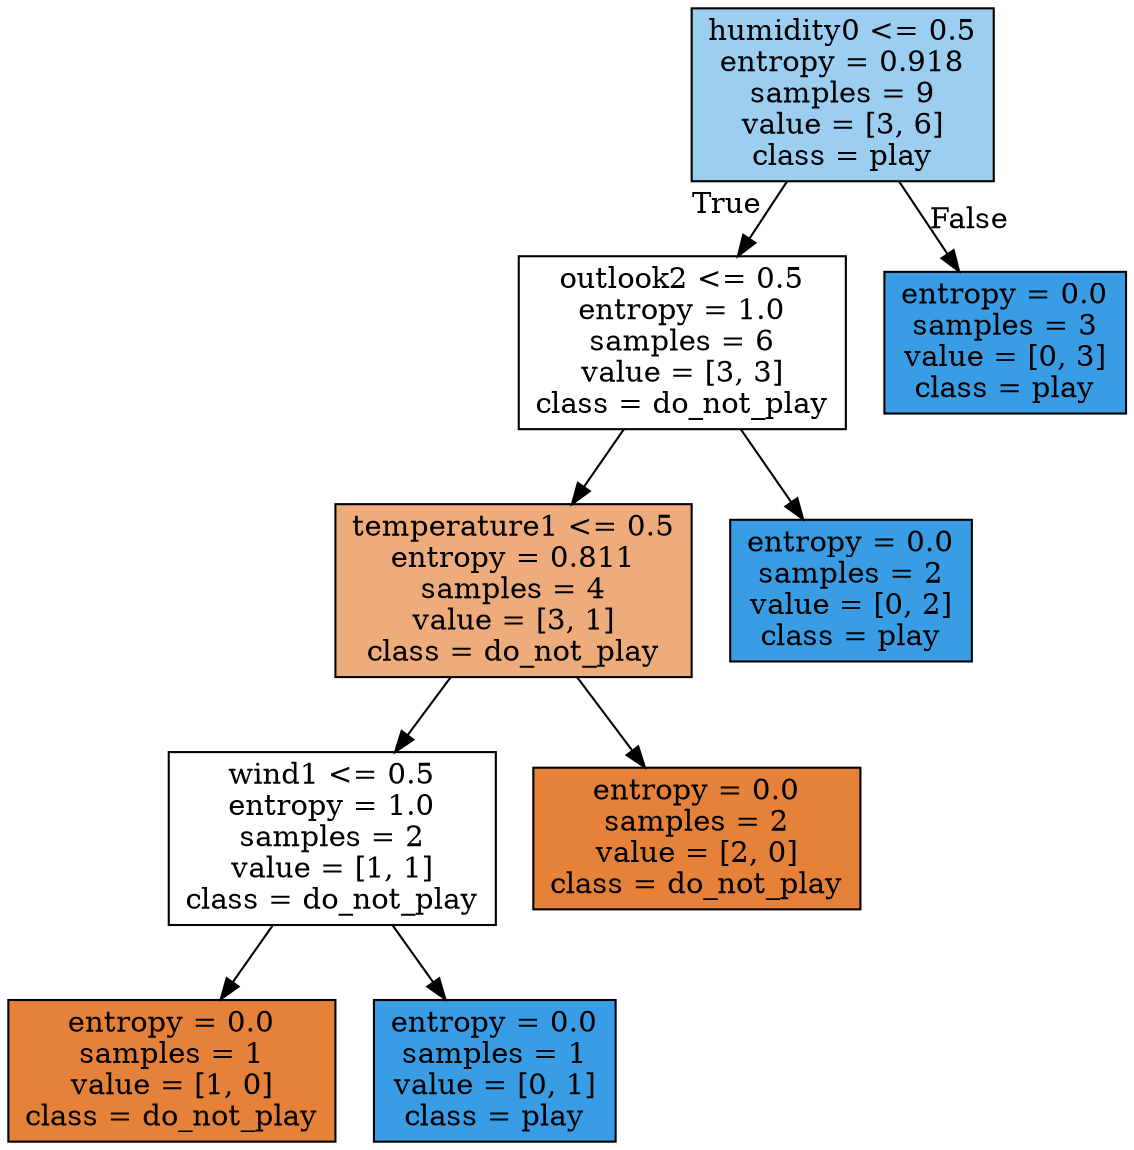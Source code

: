 digraph Tree {
node [shape=box, style="filled", color="black"] ;
0 [label="humidity0 <= 0.5\nentropy = 0.918\nsamples = 9\nvalue = [3, 6]\nclass = play", fillcolor="#9ccef2"] ;
1 [label="outlook2 <= 0.5\nentropy = 1.0\nsamples = 6\nvalue = [3, 3]\nclass = do_not_play", fillcolor="#ffffff"] ;
0 -> 1 [labeldistance=2.5, labelangle=45, headlabel="True"] ;
2 [label="temperature1 <= 0.5\nentropy = 0.811\nsamples = 4\nvalue = [3, 1]\nclass = do_not_play", fillcolor="#eeab7b"] ;
1 -> 2 ;
3 [label="wind1 <= 0.5\nentropy = 1.0\nsamples = 2\nvalue = [1, 1]\nclass = do_not_play", fillcolor="#ffffff"] ;
2 -> 3 ;
4 [label="entropy = 0.0\nsamples = 1\nvalue = [1, 0]\nclass = do_not_play", fillcolor="#e58139"] ;
3 -> 4 ;
5 [label="entropy = 0.0\nsamples = 1\nvalue = [0, 1]\nclass = play", fillcolor="#399de5"] ;
3 -> 5 ;
6 [label="entropy = 0.0\nsamples = 2\nvalue = [2, 0]\nclass = do_not_play", fillcolor="#e58139"] ;
2 -> 6 ;
7 [label="entropy = 0.0\nsamples = 2\nvalue = [0, 2]\nclass = play", fillcolor="#399de5"] ;
1 -> 7 ;
8 [label="entropy = 0.0\nsamples = 3\nvalue = [0, 3]\nclass = play", fillcolor="#399de5"] ;
0 -> 8 [labeldistance=2.5, labelangle=-45, headlabel="False"] ;
}
